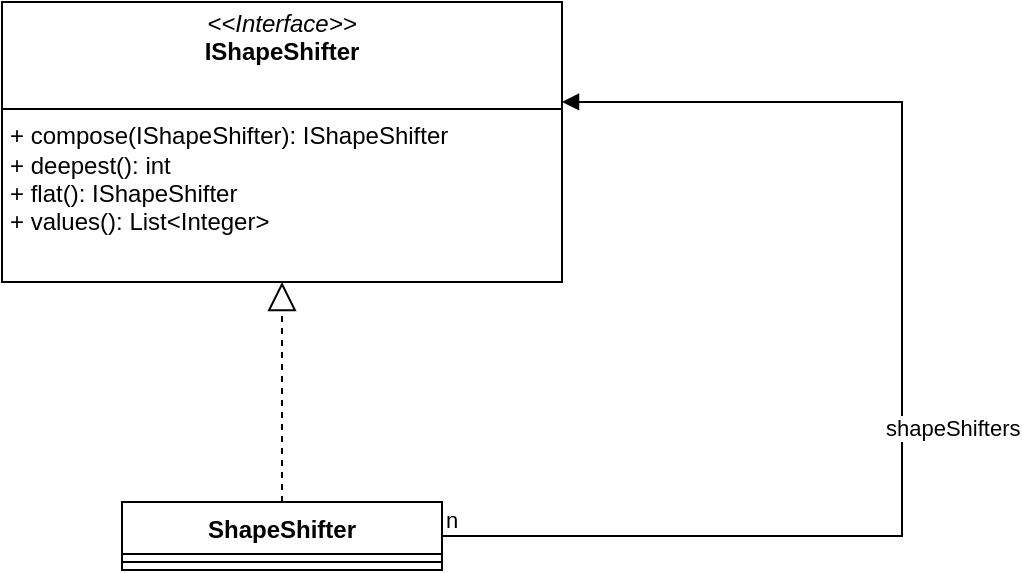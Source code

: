 <mxfile version="24.8.0">
  <diagram id="C5RBs43oDa-KdzZeNtuy" name="Page-1">
    <mxGraphModel dx="736" dy="745" grid="1" gridSize="10" guides="1" tooltips="1" connect="1" arrows="1" fold="1" page="1" pageScale="1" pageWidth="827" pageHeight="1169" math="0" shadow="0">
      <root>
        <mxCell id="WIyWlLk6GJQsqaUBKTNV-0" />
        <mxCell id="WIyWlLk6GJQsqaUBKTNV-1" parent="WIyWlLk6GJQsqaUBKTNV-0" />
        <mxCell id="q7wSJd7QINnQvmf266c8-0" value="ShapeShifter" style="swimlane;fontStyle=1;align=center;verticalAlign=top;childLayout=stackLayout;horizontal=1;startSize=26;horizontalStack=0;resizeParent=1;resizeParentMax=0;resizeLast=0;collapsible=1;marginBottom=0;whiteSpace=wrap;html=1;" vertex="1" parent="WIyWlLk6GJQsqaUBKTNV-1">
          <mxGeometry x="330" y="320" width="160" height="34" as="geometry" />
        </mxCell>
        <mxCell id="q7wSJd7QINnQvmf266c8-2" value="" style="line;strokeWidth=1;fillColor=none;align=left;verticalAlign=middle;spacingTop=-1;spacingLeft=3;spacingRight=3;rotatable=0;labelPosition=right;points=[];portConstraint=eastwest;strokeColor=inherit;" vertex="1" parent="q7wSJd7QINnQvmf266c8-0">
          <mxGeometry y="26" width="160" height="8" as="geometry" />
        </mxCell>
        <mxCell id="q7wSJd7QINnQvmf266c8-12" value="&lt;p style=&quot;margin:0px;margin-top:4px;text-align:center;&quot;&gt;&lt;i&gt;&amp;lt;&amp;lt;Interface&amp;gt;&amp;gt;&lt;/i&gt;&lt;br&gt;&lt;b&gt;IShapeShifter&lt;/b&gt;&lt;/p&gt;&lt;p style=&quot;margin:0px;margin-left:4px;&quot;&gt;&lt;br&gt;&lt;/p&gt;&lt;hr size=&quot;1&quot; style=&quot;border-style:solid;&quot;&gt;&lt;p style=&quot;margin:0px;margin-left:4px;&quot;&gt;+ compose(IShapeShifter): IShapeShifter&lt;br&gt;+ deepest(): int&lt;br&gt;+ flat(): IShapeShifter&lt;br&gt;+ values(): List&amp;lt;Integer&amp;gt;&lt;/p&gt;" style="verticalAlign=top;align=left;overflow=fill;html=1;whiteSpace=wrap;" vertex="1" parent="WIyWlLk6GJQsqaUBKTNV-1">
          <mxGeometry x="270" y="70" width="280" height="140" as="geometry" />
        </mxCell>
        <mxCell id="q7wSJd7QINnQvmf266c8-13" value="" style="endArrow=block;dashed=1;endFill=0;endSize=12;html=1;rounded=0;entryX=0.5;entryY=1;entryDx=0;entryDy=0;exitX=0.5;exitY=0;exitDx=0;exitDy=0;" edge="1" parent="WIyWlLk6GJQsqaUBKTNV-1" source="q7wSJd7QINnQvmf266c8-0" target="q7wSJd7QINnQvmf266c8-12">
          <mxGeometry width="160" relative="1" as="geometry">
            <mxPoint x="370" y="370" as="sourcePoint" />
            <mxPoint x="530" y="370" as="targetPoint" />
          </mxGeometry>
        </mxCell>
        <mxCell id="q7wSJd7QINnQvmf266c8-14" value="shapeShifters" style="endArrow=block;endFill=1;html=1;edgeStyle=orthogonalEdgeStyle;align=left;verticalAlign=top;rounded=0;exitX=1;exitY=0.5;exitDx=0;exitDy=0;entryX=1;entryY=0.357;entryDx=0;entryDy=0;entryPerimeter=0;" edge="1" parent="WIyWlLk6GJQsqaUBKTNV-1" source="q7wSJd7QINnQvmf266c8-0" target="q7wSJd7QINnQvmf266c8-12">
          <mxGeometry x="-0.037" y="10" relative="1" as="geometry">
            <mxPoint x="460" y="350" as="sourcePoint" />
            <mxPoint x="700" y="120" as="targetPoint" />
            <Array as="points">
              <mxPoint x="720" y="337" />
              <mxPoint x="720" y="120" />
            </Array>
            <mxPoint as="offset" />
          </mxGeometry>
        </mxCell>
        <mxCell id="q7wSJd7QINnQvmf266c8-15" value="n" style="edgeLabel;resizable=0;html=1;align=left;verticalAlign=bottom;" connectable="0" vertex="1" parent="q7wSJd7QINnQvmf266c8-14">
          <mxGeometry x="-1" relative="1" as="geometry" />
        </mxCell>
      </root>
    </mxGraphModel>
  </diagram>
</mxfile>
